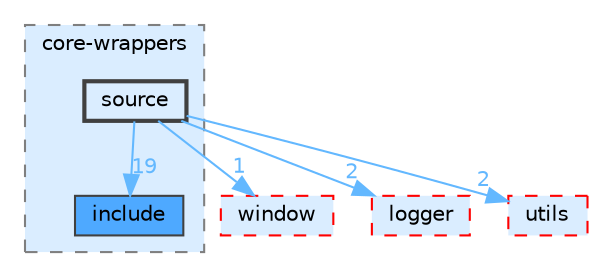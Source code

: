 digraph "lib/core/core-wrappers/source"
{
 // LATEX_PDF_SIZE
  bgcolor="transparent";
  edge [fontname=Helvetica,fontsize=10,labelfontname=Helvetica,labelfontsize=10];
  node [fontname=Helvetica,fontsize=10,shape=box,height=0.2,width=0.4];
  compound=true
  subgraph clusterdir_3ba74b92108d0f2a02e3c2f0f685a4ec {
    graph [ bgcolor="#daedff", pencolor="grey50", label="core-wrappers", fontname=Helvetica,fontsize=10 style="filled,dashed", URL="dir_3ba74b92108d0f2a02e3c2f0f685a4ec.html",tooltip=""]
  dir_ba83d87c3a4784699bd7bd6f3a8d87ca [label="include", fillcolor="#4ea9ff", color="grey25", style="filled", URL="dir_ba83d87c3a4784699bd7bd6f3a8d87ca.html",tooltip=""];
  dir_f7ecbd7ded5c2a893400c3326acd6591 [label="source", fillcolor="#daedff", color="grey25", style="filled,bold", URL="dir_f7ecbd7ded5c2a893400c3326acd6591.html",tooltip=""];
  }
  dir_2eb4d6a0926ce6cd9d2287e910bc6883 [label="window", fillcolor="#daedff", color="red", style="filled,dashed", URL="dir_2eb4d6a0926ce6cd9d2287e910bc6883.html",tooltip=""];
  dir_3abd7e524b18be2791e1cb82bd099322 [label="logger", fillcolor="#daedff", color="red", style="filled,dashed", URL="dir_3abd7e524b18be2791e1cb82bd099322.html",tooltip=""];
  dir_7424ed62543de5b0130e05639ffdcfce [label="utils", fillcolor="#daedff", color="red", style="filled,dashed", URL="dir_7424ed62543de5b0130e05639ffdcfce.html",tooltip=""];
  dir_f7ecbd7ded5c2a893400c3326acd6591->dir_2eb4d6a0926ce6cd9d2287e910bc6883 [headlabel="1", labeldistance=1.5 headhref="dir_000017_000026.html" color="steelblue1" fontcolor="steelblue1"];
  dir_f7ecbd7ded5c2a893400c3326acd6591->dir_3abd7e524b18be2791e1cb82bd099322 [headlabel="2", labeldistance=1.5 headhref="dir_000017_000015.html" color="steelblue1" fontcolor="steelblue1"];
  dir_f7ecbd7ded5c2a893400c3326acd6591->dir_7424ed62543de5b0130e05639ffdcfce [headlabel="2", labeldistance=1.5 headhref="dir_000017_000025.html" color="steelblue1" fontcolor="steelblue1"];
  dir_f7ecbd7ded5c2a893400c3326acd6591->dir_ba83d87c3a4784699bd7bd6f3a8d87ca [headlabel="19", labeldistance=1.5 headhref="dir_000017_000004.html" color="steelblue1" fontcolor="steelblue1"];
}
